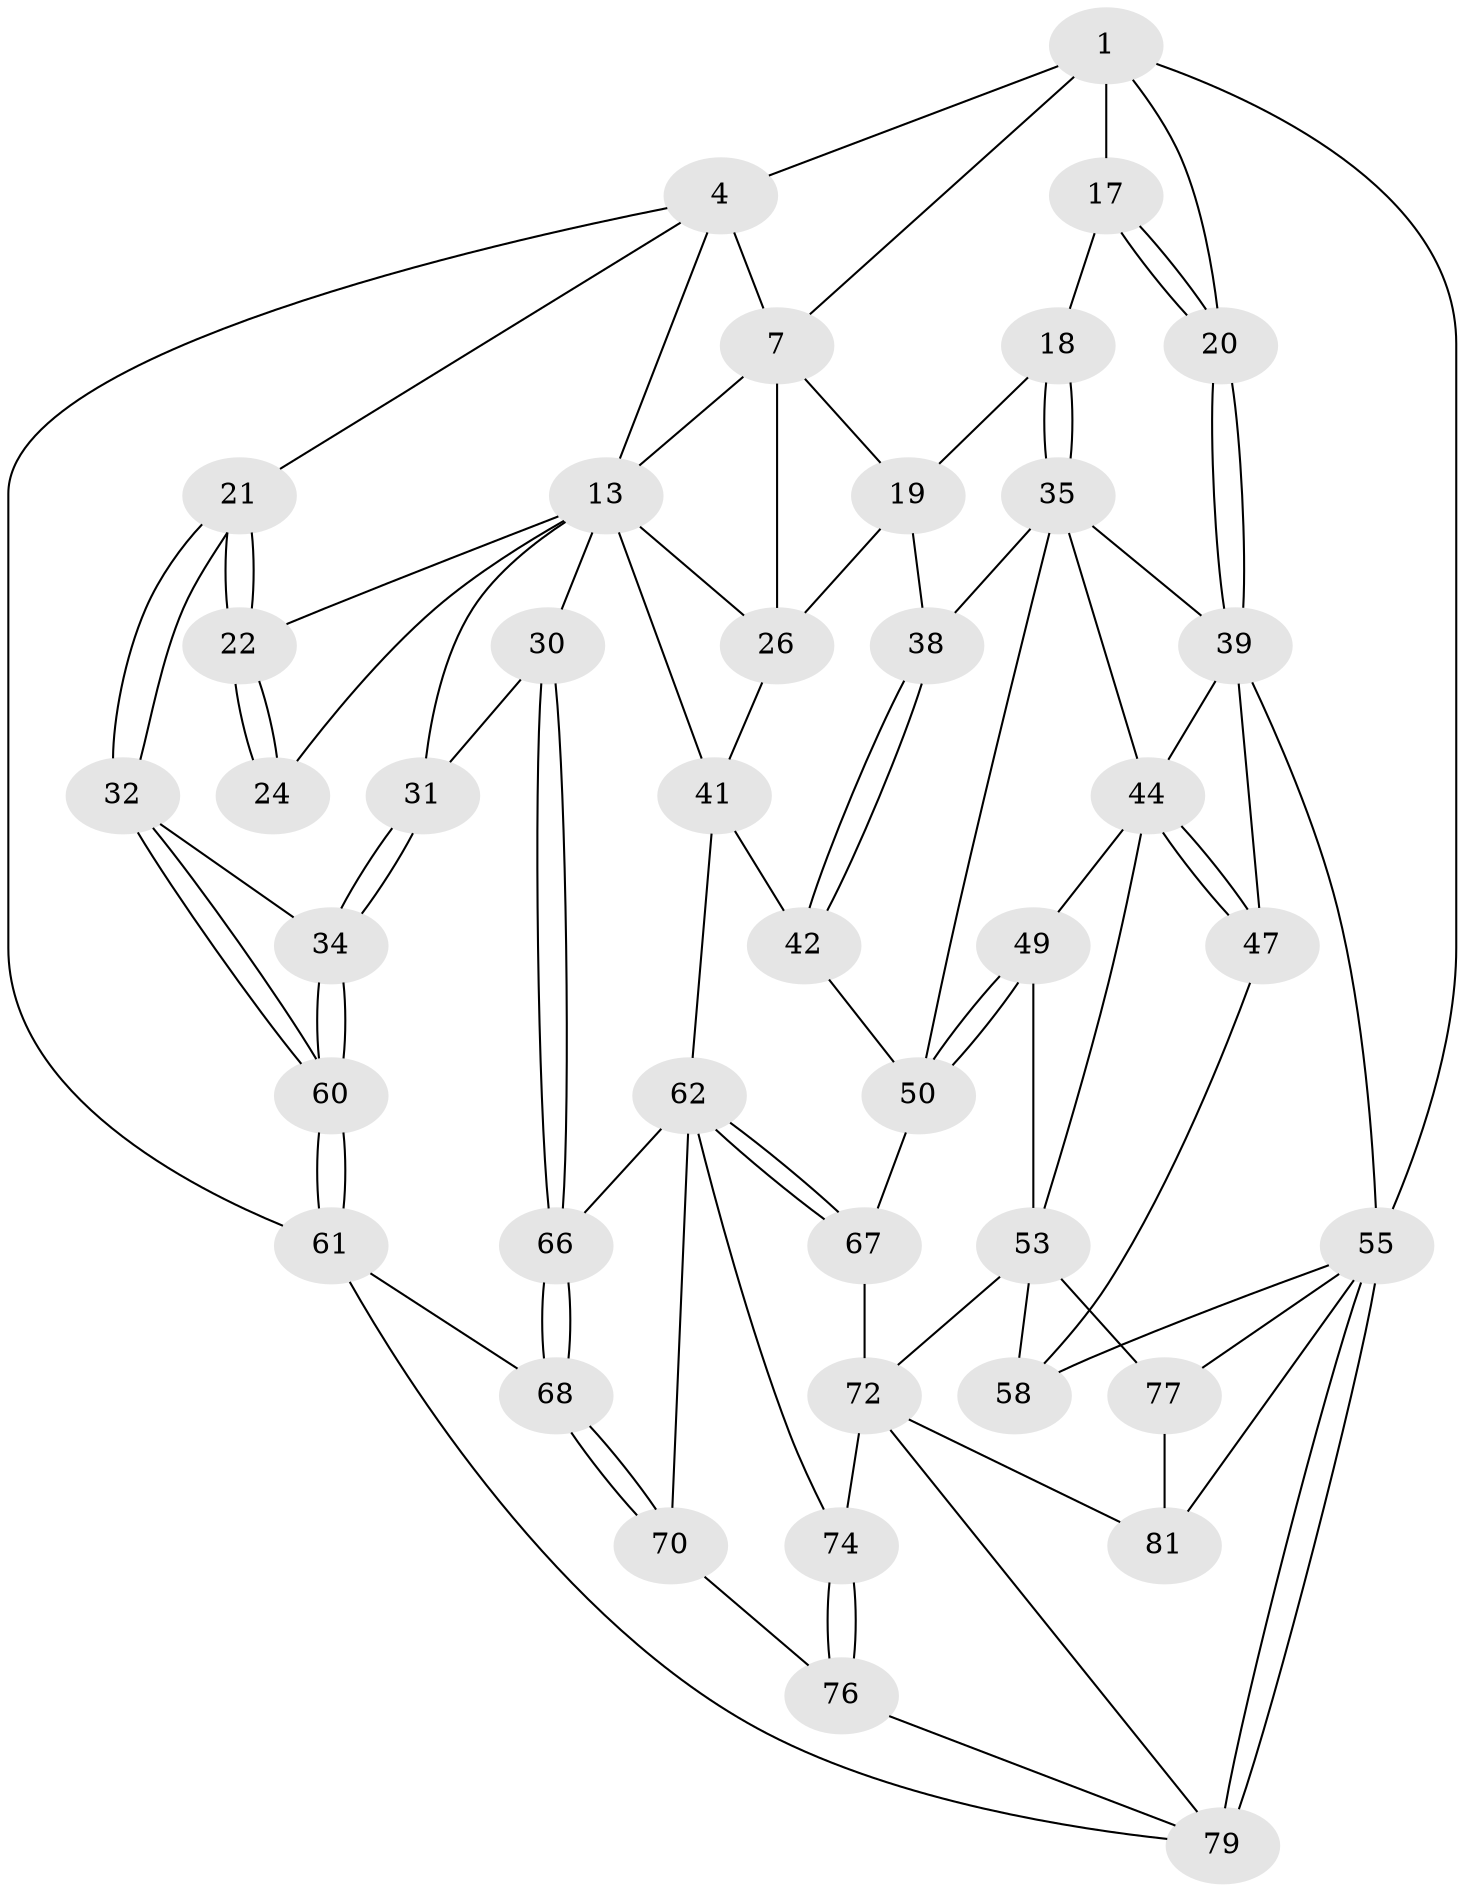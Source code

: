 // original degree distribution, {3: 0.03614457831325301, 5: 0.4939759036144578, 4: 0.24096385542168675, 6: 0.2289156626506024}
// Generated by graph-tools (version 1.1) at 2025/17/03/09/25 04:17:12]
// undirected, 41 vertices, 96 edges
graph export_dot {
graph [start="1"]
  node [color=gray90,style=filled];
  1 [pos="+0.8262618491175401+0",super="+2+8"];
  4 [pos="+0+0",super="+5"];
  7 [pos="+0.5304569064781715+0",super="+9"];
  13 [pos="+0.39357791355363186+0.19234985775447813",super="+14+28"];
  17 [pos="+0.9368492325061085+0.1922356653437366"];
  18 [pos="+0.8244976136783028+0.3140162885025625"];
  19 [pos="+0.7627402544792452+0.2613939373166198",super="+25"];
  20 [pos="+1+0.22131506154036026"];
  21 [pos="+0+0"];
  22 [pos="+0.04138366727216613+0.13327538340463618"];
  24 [pos="+0.12552853472582817+0.29153570194954675"];
  26 [pos="+0.5766416515809625+0.3792392076488117",super="+27"];
  30 [pos="+0.2715358756751929+0.4538328665480694"];
  31 [pos="+0.2568049627144065+0.43246397762270217"];
  32 [pos="+0+0.38509366181618726",super="+33"];
  34 [pos="+0.023522419186362324+0.5028813838840969"];
  35 [pos="+0.8283321294020779+0.3262046902986739",super="+36"];
  38 [pos="+0.628286372796068+0.4303592810048301"];
  39 [pos="+1+0.3054661247564763",super="+40+48"];
  41 [pos="+0.4793087706107407+0.5226406200230808",super="+43"];
  42 [pos="+0.5798808650895436+0.5054507329394404"];
  44 [pos="+0.9330590240943757+0.45116295479937646",super="+45"];
  47 [pos="+1+0.5423585700968431",super="+54"];
  49 [pos="+0.7803046448128386+0.5806510660884159"];
  50 [pos="+0.6927852824068964+0.582132416102835",super="+51"];
  53 [pos="+0.7881386434013268+0.5857896825333028",super="+59"];
  55 [pos="+1+1",super="+56"];
  58 [pos="+0.8480453744446379+0.6640708256947111"];
  60 [pos="+0+0.6171014311004542"];
  61 [pos="+0+0.6706524919590615"];
  62 [pos="+0.4832791848789091+0.5595321152746717",super="+63"];
  66 [pos="+0.26923085089852505+0.5088644900736448"];
  67 [pos="+0.6200185732733311+0.6600105372724127"];
  68 [pos="+0.02575409940846791+0.720997772326647"];
  70 [pos="+0.24099395434855445+0.8581404436053891",super="+75"];
  72 [pos="+0.6380843991899178+0.7393469742019009",super="+78+73"];
  74 [pos="+0.5048414591706857+0.725516925579636"];
  76 [pos="+0.3042472388456385+0.9810186110229525"];
  77 [pos="+0.708387682662951+0.7946156166429975"];
  79 [pos="+0.3502288402881294+1",super="+80"];
  81 [pos="+0.7094254943324286+0.820369321032432",super="+82"];
  1 -- 17;
  1 -- 4;
  1 -- 20;
  1 -- 55;
  1 -- 7;
  4 -- 21;
  4 -- 61;
  4 -- 7 [weight=2];
  4 -- 13;
  7 -- 19;
  7 -- 26;
  7 -- 13;
  13 -- 22;
  13 -- 24;
  13 -- 31;
  13 -- 41;
  13 -- 26;
  13 -- 30;
  17 -- 18;
  17 -- 20;
  17 -- 20;
  18 -- 19;
  18 -- 35;
  18 -- 35;
  19 -- 26;
  19 -- 38;
  20 -- 39;
  20 -- 39;
  21 -- 22;
  21 -- 22;
  21 -- 32;
  21 -- 32;
  22 -- 24;
  22 -- 24;
  26 -- 41;
  30 -- 31;
  30 -- 66;
  30 -- 66;
  31 -- 34;
  31 -- 34;
  32 -- 60;
  32 -- 60;
  32 -- 34;
  34 -- 60;
  34 -- 60;
  35 -- 39;
  35 -- 50;
  35 -- 44;
  35 -- 38;
  38 -- 42;
  38 -- 42;
  39 -- 44;
  39 -- 47;
  39 -- 55;
  41 -- 42;
  41 -- 62;
  42 -- 50;
  44 -- 47 [weight=2];
  44 -- 47;
  44 -- 49;
  44 -- 53;
  47 -- 58;
  49 -- 50;
  49 -- 50;
  49 -- 53;
  50 -- 67;
  53 -- 72;
  53 -- 58;
  53 -- 77;
  55 -- 79 [weight=2];
  55 -- 79;
  55 -- 81;
  55 -- 58;
  55 -- 77;
  60 -- 61;
  60 -- 61;
  61 -- 68;
  61 -- 79;
  62 -- 67;
  62 -- 67;
  62 -- 70 [weight=2];
  62 -- 74;
  62 -- 66;
  66 -- 68;
  66 -- 68;
  67 -- 72;
  68 -- 70;
  68 -- 70;
  70 -- 76;
  72 -- 81;
  72 -- 79;
  72 -- 74;
  74 -- 76;
  74 -- 76;
  76 -- 79;
  77 -- 81;
}

